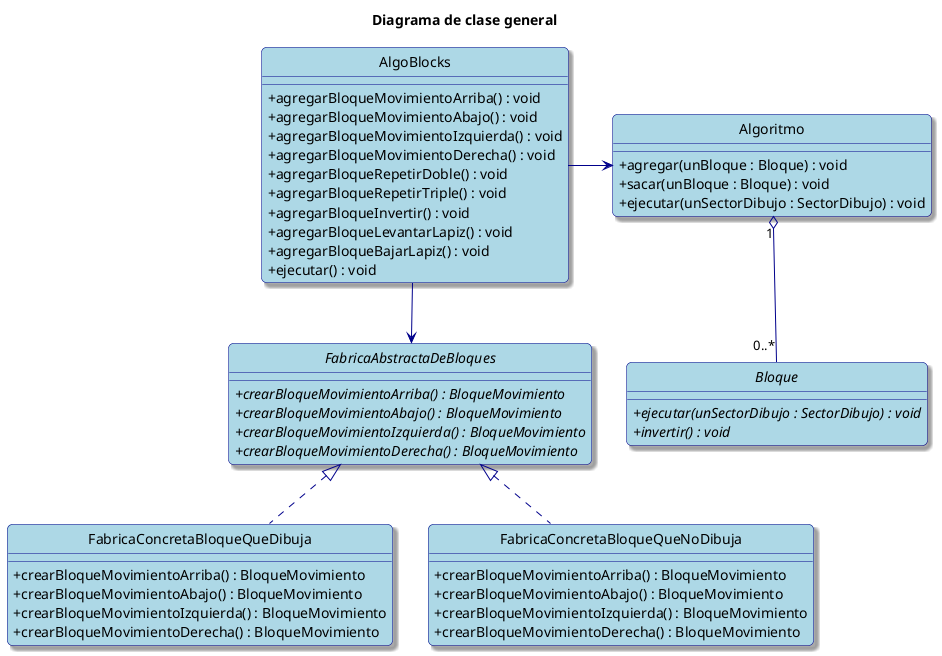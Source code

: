 @startuml
hide circle
skinparam classAttributeIconSize 0
skinparam backgroundColor White
skinparam RoundCorner 10
skinparam Shadowing true

skinparam class {
    ArrowColor DarkBlue
    BackgroundColor LightBlue
    BorderColor DarkBlue
}

skinparam note {
    BackgroundColor LightYellow
    BorderColor DarkBlue
}

title Diagrama de clase general

class AlgoBlocks {
    + agregarBloqueMovimientoArriba() : void
    + agregarBloqueMovimientoAbajo() : void
    + agregarBloqueMovimientoIzquierda() : void
    + agregarBloqueMovimientoDerecha() : void
    + agregarBloqueRepetirDoble() : void
    + agregarBloqueRepetirTriple() : void
    + agregarBloqueInvertir() : void
    + agregarBloqueLevantarLapiz() : void
    + agregarBloqueBajarLapiz() : void
    + ejecutar() : void
}

interface FabricaAbstractaDeBloques {
    + {abstract} crearBloqueMovimientoArriba() : BloqueMovimiento
    + {abstract} crearBloqueMovimientoAbajo() : BloqueMovimiento
    + {abstract} crearBloqueMovimientoIzquierda() : BloqueMovimiento
    + {abstract} crearBloqueMovimientoDerecha() : BloqueMovimiento
}
class FabricaConcretaBloqueQueDibuja {
    + crearBloqueMovimientoArriba() : BloqueMovimiento
    + crearBloqueMovimientoAbajo() : BloqueMovimiento
    + crearBloqueMovimientoIzquierda() : BloqueMovimiento
    + crearBloqueMovimientoDerecha() : BloqueMovimiento
}
class FabricaConcretaBloqueQueNoDibuja {
    + crearBloqueMovimientoArriba() : BloqueMovimiento
    + crearBloqueMovimientoAbajo() : BloqueMovimiento
    + crearBloqueMovimientoIzquierda() : BloqueMovimiento
    + crearBloqueMovimientoDerecha() : BloqueMovimiento
}

interface Bloque {
    + {abstract} ejecutar(unSectorDibujo : SectorDibujo) : void
    + {abstract} invertir() : void
}

class Algoritmo {
    + agregar(unBloque : Bloque) : void
    + sacar(unBloque : Bloque) : void
    + ejecutar(unSectorDibujo : SectorDibujo) : void
}

Algoritmo "1" o-- "0..*" Bloque

AlgoBlocks -> Algoritmo
AlgoBlocks --> FabricaAbstractaDeBloques
FabricaAbstractaDeBloques <|.. FabricaConcretaBloqueQueDibuja
FabricaAbstractaDeBloques <|.. FabricaConcretaBloqueQueNoDibuja
@enduml


@startuml
hide circle
skinparam classAttributeIconSize 0
skinparam backgroundColor White
skinparam RoundCorner 10
skinparam Shadowing true

skinparam class {
    ArrowColor DarkBlue
    BackgroundColor LightBlue
    BorderColor DarkBlue
}

skinparam note {
    BackgroundColor LightYellow
    BorderColor DarkBlue
}

title Diagrama de SectorDibujo

class SectorDibujo {
    - ultimaPosicion : Posicion
    + dibujar(direccion : Direccion) : void
    + existe(posicion : Posicion) : boolean
}

class Recorrido {
    + agregarArista(direccion : Direccion, ultimaPosicion : Posicion) : void
    + existeVertice(posicion : Posicion) : boolean
    + existeArista(origen : Posicion, destino : Posicion) : boolean
}

class Arista {
    + contiene(posicion : Posicion) : boolean
    + contiene(origen : Posicion, destino : Posicion) : boolean
}

class Posicion {
    - coordenadaX : int
    - coordenadaY : int
    + esIgual(posicion : Posicion) : boolean
    + actualizar(direccion : Direccion) : Posicion
}

SectorDibujo *-- Recorrido
Recorrido "1" *-- "1..*" Arista
Arista "1" *-- "2" Posicion
@enduml


@startuml
hide circle
skinparam classAttributeIconSize 0
skinparam backgroundColor White
skinparam RoundCorner 10
skinparam Shadowing true
skinparam class {
    ArrowColor DarkBlue
    BackgroundColor LightBlue
    BorderColor DarkBlue
}
skinparam note {
    BackgroundColor LightYellow
    BorderColor DarkBlue
}

title Diagrama de clase de Bloque y BloqueMovimiento

interface Bloque {
    + {abstract} ejecutar(unSectorDibujo : SectorDibujo) : void
    + {abstract} ejecutarInvertido(unSectorDibujo : SectorDibujo) : void

}
class BloqueMovimiento {
    + BloqueMovimiento(direccion : Direccion, estado : Estado)
    + ejecutar(unSectorDibujo : SectorDibujo) : void
    + ejecutarInvertido(unSectorDibujo : SectorDibujo) : void
}
interface Estado {
    + {abstract} ejecutar(unSectorDibujo : SectorDibujo, direccion : Direccion)
}
class Dibuja {
    + ejecutar(unSectorDibujo : SectorDibujo, direccion : Direccion)
}
class NoDibuja {
    + ejecutar(unSectorDibujo : SectorDibujo, direccion : Direccion)
}
abstract class Direccion {
    + actualizarPosicion(posicion : Posicion) : Posicion
    + {abstract} invertir() : Direccion
}
class Norte {
    + invertir() : Sur
}
class Sur {
    + invertir() : Norte
}
class Este {
    + invertir() : Oeste
}
class Oeste {
    + invertir() : Este
}

Bloque <|.. BloqueMovimiento
BloqueMovimiento *-- Estado
Estado <|.. Dibuja
Estado <|.. NoDibuja
BloqueMovimiento *--right Direccion
Direccion <|-- Norte
Direccion <|-- Sur
Direccion <|-- Este
Direccion <|-- Oeste
@enduml




@startuml
hide circle
skinparam classAttributeIconSize 0
skinparam backgroundColor White
skinparam RoundCorner 10
skinparam Shadowing true
skinparam class {
    ArrowColor DarkBlue
    BackgroundColor LightBlue
    BorderColor DarkBlue
}
skinparam note {
    BackgroundColor LightYellow
    BorderColor DarkBlue
}

title Diagrama de clase de Bloque y bloques especiales

interface Bloque {
    + {abstract} ejecutar(unSectorDibujo : SectorDibujo) : void
    + {abstract} ejecutarInvertido(unSectorDibujo : SectorDibujo) : void

}
class BloqueMovimiento {
    + BloqueMovimiento(direccion : Direccion)
    + ejecutar(unSectorDibujo : SectorDibujo) : void
    + ejecutarInvertido(unSectorDibujo : SectorDibujo) : void
}
interface Bloques {
    + {abstract} agregar(unBloque : bloque) : void
}
class BloquePersonalizado {
    + ejecutar(unSectorDibujo : SectorDibujo) : void
    + ejecutarInvertido(unSectorDibujo : SectorDibujo) : void
    + agregar(unBloque : bloque) : void
}
class RepetirDoble {
    + ejecutar(unSectorDibujo : SectorDibujo) : void
    + ejecutarInvertido(unSectorDibujo : SectorDibujo) : void
    + agregar(unBloque : bloque) : void
}
class RepetirTriple {
    + ejecutar(unSectorDibujo : SectorDibujo) : void
    + ejecutarInvertido(unSectorDibujo : SectorDibujo) : void
    + agregar(unBloque : bloque) : void
}
class Invertir {
    + ejecutar(unSectorDibujo : SectorDibujo) : void
    + ejecutarInvertido(unSectorDibujo : SectorDibujo) : void
    + agregar(unBloque : bloque) : void
}
class DecoratorBloquePersonalizadoBase {
    + ejecutar(unSectorDibujo : SectorDibujo) : void
    + ejecutarInvertido(unSectorDibujo : SectorDibujo) : void
    + agregar(unBloque : bloque) : void
}

Bloque <|.. Bloques
Bloques "1" *-- "1..*" Bloque
Bloques <|.. BloquePersonalizado
Bloques <|.. DecoratorBloquePersonalizadoBase
DecoratorBloquePersonalizadoBase o-- Bloques
DecoratorBloquePersonalizadoBase <|-- RepetirDoble
DecoratorBloquePersonalizadoBase <|-- RepetirTriple
DecoratorBloquePersonalizadoBase <|-- Invertir
Bloque <|.. BloqueMovimiento
@enduml



@startuml
skinparam classAttributeIconSize 0
skinparam backgroundColor White
skinparam RoundCorner 10
skinparam Shadowing true
skinparam ArrowColor DarkBlue
skinparam SequenceLifeLineBorderColor DarkBlue
skinparam SequenceLoopBackgroundColor DarkBlue

skinparam actor {
    BackgroundColor LightBlue
    BorderColor DarkBlue
}

skinparam participant {
    Bound DarkBlue
    BackgroundColor LightBlue
    BorderColor DarkBlue
}

title Ejecución de un algoritmo con bloques de movimiento

participant ":Algoritmo" as Algoritmo
participant ":BloqueMovimiento" as Bloque
participant ":SectorDibujo" as SectorDibujo

Algoritmo -> Algoritmo : ejecutar(unSectorDibujo)
loop para cada bloque
    Algoritmo -> Bloque : ejecutar(unSectorDibujo)
    Bloque -> SectorDibujo : dibuja(unMovimiento)
end
@enduml



@startuml
skinparam classAttributeIconSize 0
skinparam backgroundColor White
skinparam RoundCorner 10
skinparam Shadowing true
skinparam ArrowColor DarkBlue
skinparam SequenceLifeLineBorderColor DarkBlue
skinparam SequenceLoopBackgroundColor DarkBlue

skinparam actor {
    BackgroundColor LightBlue
    BorderColor DarkBlue
}

skinparam participant {
    Bound DarkBlue
    BackgroundColor LightBlue
    BorderColor DarkBlue
}

title Ejecución de un algoritmo con un solo bloque de repetición doble que tiene bloques de movimiento

participant ":Algoritmo" as Algoritmo
participant ":BloqueRepeticionDoble" as BloqueRepetirDoble
participant ":DecoratorBloquePersonalizadoBase" as DecoratorBloquePersonalizadoBase
participant ":BloquePersonalizado" as BloquePersonalizado
participant ":BloqueMovimiento" as BloqueMovimiento
participant ":SectorDibujo" as SectorDibujo

Algoritmo -> Algoritmo : ejecutar(unSectorDibujo)
Algoritmo -> BloqueRepetirDoble : ejecutar(unSectorDibujo)
loop x2
    BloqueRepetirDoble -> DecoratorBloquePersonalizadoBase : ejecutar(unSectorDibujo)
    DecoratorBloquePersonalizadoBase ->  BloquePersonalizado : ejecutar(unSectorDibujo)
    loop para cada bloque dentro de BloquePersonalizado
        BloquePersonalizado -> BloqueMovimiento : ejecutar(unSectorDibujo)
        BloqueMovimiento -> SectorDibujo : dibuja(unMovimiento)
    end loop
end loop
@enduml



@startuml
skinparam classAttributeIconSize 0
skinparam backgroundColor White
skinparam RoundCorner 10
skinparam Shadowing true
skinparam ArrowColor DarkBlue
skinparam SequenceLifeLineBorderColor DarkBlue
skinparam SequenceLoopBackgroundColor DarkBlue

skinparam actor {
    BackgroundColor LightBlue
    BorderColor DarkBlue
}

skinparam participant {
    Bound DarkBlue
    BackgroundColor LightBlue
    BorderColor DarkBlue
}

title Ejecución de un algoritmo con un bloque invertir que tiene bloques de movimiento

participant ":Algoritmo" as Algoritmo
participant ":BloqueInvertir" as BloqueInvertir
participant ":DecoratorBloquePersonalizadoBase" as DecoratorBloquePersonalizadoBase
participant ":BloquePersonalizado" as BloquePersonalizado
participant ":BloqueMovimiento" as BloqueMovimiento
participant "Movimiento" as Movimiento
participant ":SectorDibujo" as SectorDibujo

Algoritmo -> Algoritmo : ejecutar(unSectorDibujo)
Algoritmo -> BloqueInvertir : ejecutar(unSectorDibujo)
BloqueInvertir -> DecoratorBloquePersonalizadoBase : ejecutarInvertido(unSectorDibujo)
DecoratorBloquePersonalizadoBase ->  BloquePersonalizado : ejecutarInvertido(unSectorDibujo)
loop para cada bloque dentro de BloquePersonalizado
    BloquePersonalizado -> BloqueMovimiento : ejecutarInvertido(unSectorDibujo)
    BloqueMovimiento -> Movimiento : invertir()
    Movimiento --> BloqueMovimiento : unMovimientoInvertido
    BloqueMovimiento -> SectorDibujo : dibuja(unMovimientoInvertido)
end loop
@enduml



@startuml
skinparam classAttributeIconSize 0
skinparam backgroundColor White
skinparam RoundCorner 10
skinparam Shadowing true
skinparam ArrowColor DarkBlue
skinparam SequenceLifeLineBorderColor DarkBlue
skinparam SequenceLoopBackgroundColor DarkBlue

skinparam actor {
    BackgroundColor LightBlue
    BorderColor DarkBlue
}

skinparam participant {
    Bound DarkBlue
    BackgroundColor LightBlue
    BorderColor DarkBlue
}

title Ejecución de un algoritmo con un bloque invertir que tiene un bloque de movimiento hacia arriba

participant ":Algoritmo" as Algoritmo
participant ":BloqueInvertir" as BloqueInvertir
participant ":DecoratorBloquePersonalizadoBase" as DecoratorBloquePersonalizadoBase
participant ":BloquePersonalizado" as BloquePersonalizado
participant ":BloqueMovimiento" as BloqueMovimiento
participant ":Arriba" as Arriba
participant ":Abajo" as Abajo
participant ":SectorDibujo" as SectorDibujo

Algoritmo -> Algoritmo : ejecutar(unSectorDibujo)
Algoritmo -> BloqueInvertir : ejecutar(unSectorDibujo)
BloqueInvertir -> DecoratorBloquePersonalizadoBase : ejecutarInvertido(unSectorDibujo)
DecoratorBloquePersonalizadoBase ->  BloquePersonalizado : ejecutarInvertido(unSectorDibujo)
loop para cada bloque dentro de BloquePersonalizado
    BloquePersonalizado -> BloqueMovimiento : ejecutarInvertido(unSectorDibujo)
    BloqueMovimiento -> Arriba : invertir()
    Arriba -> Abajo : new
    Abajo --> Arriba : unAbajo
    Arriba --> BloqueMovimiento : unAbajo
    BloqueMovimiento -> SectorDibujo : dibuja(unAbajo)
end loop
@enduml